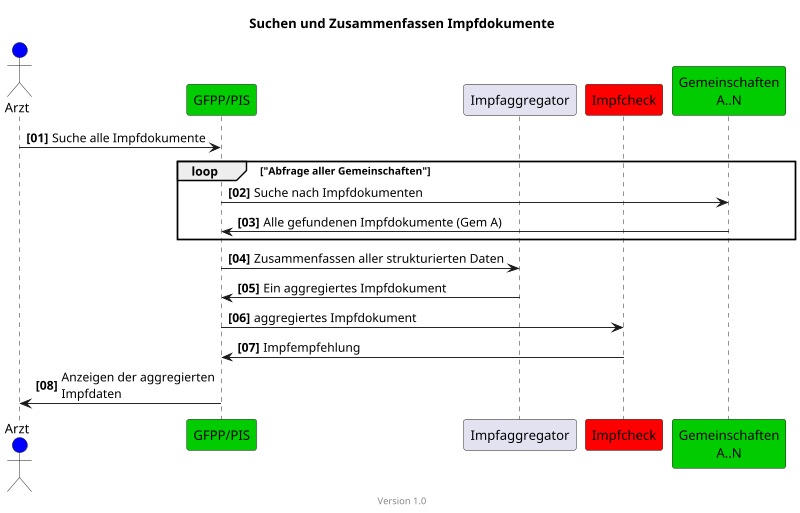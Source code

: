 @startuml
title Suchen und Zusammenfassen Impfdokumente
footer Version 1.0
skinparam responseMessageBelowArrow true
scale max 800 width

actor Arzt #blue
participant "GFPP/PIS" #00CC00
participant "Impfaggregator"
participant "Impfcheck" #red

participant "Gemeinschaften\nA..N" #00CC00

autonumber "<b>[00]"
Arzt -> "GFPP/PIS": Suche alle Impfdokumente
loop "Abfrage aller Gemeinschaften"
"GFPP/PIS" -> "Gemeinschaften\nA..N": Suche nach Impfdokumenten
"Gemeinschaften\nA..N" -> "GFPP/PIS": Alle gefundenen Impfdokumente (Gem A)
end
"GFPP/PIS" -> "Impfaggregator": Zusammenfassen aller strukturierten Daten
"Impfaggregator" ->  "GFPP/PIS": Ein aggregiertes Impfdokument
' "GFPP/PIS" -> "GFPP/PIS": Pseudonymisieren
"GFPP/PIS" ->  "Impfcheck": aggregiertes Impfdokument
"Impfcheck" -> "GFPP/PIS": Impfempfehlung
"GFPP/PIS" -> Arzt: Anzeigen der aggregierten\nImpfdaten

@enduml
